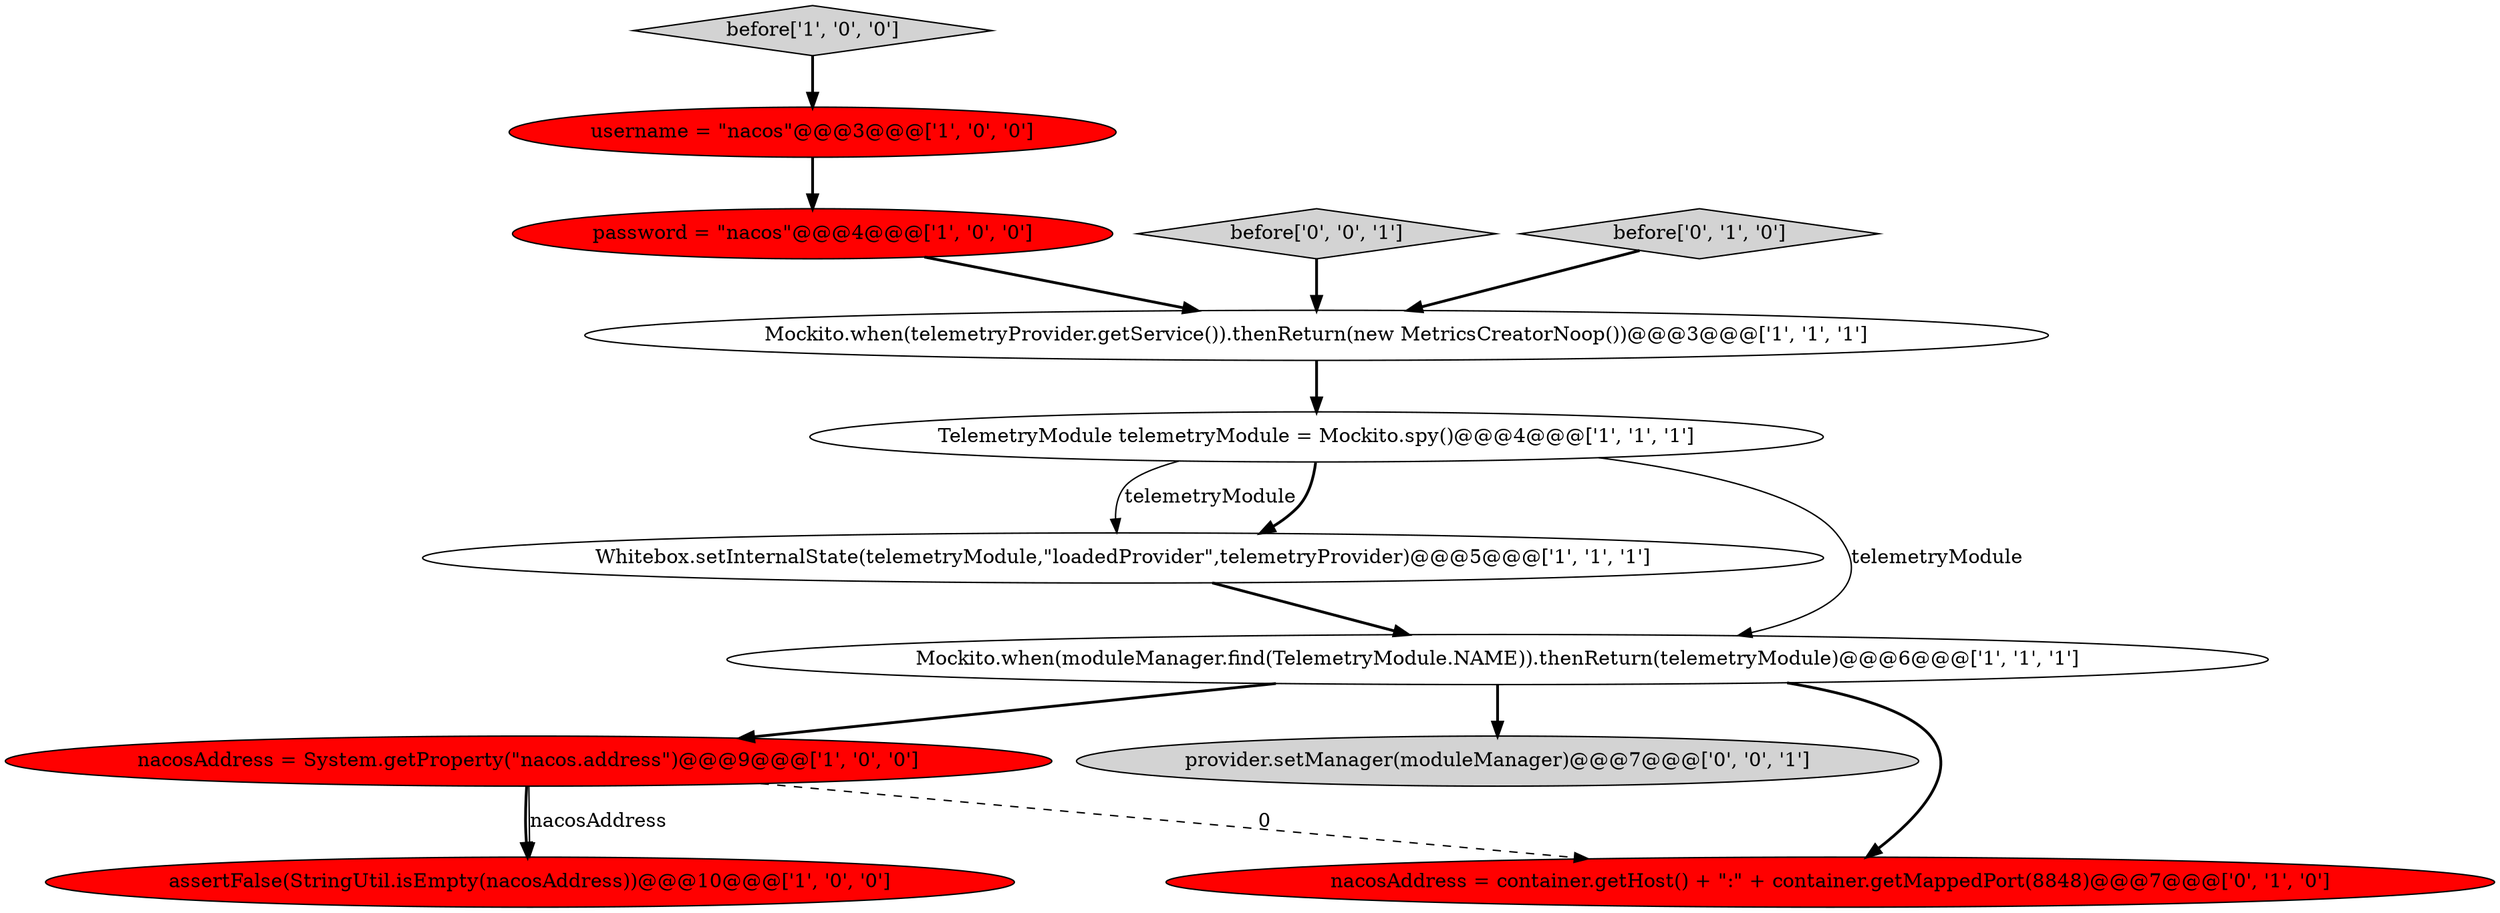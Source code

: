 digraph {
7 [style = filled, label = "Whitebox.setInternalState(telemetryModule,\"loadedProvider\",telemetryProvider)@@@5@@@['1', '1', '1']", fillcolor = white, shape = ellipse image = "AAA0AAABBB1BBB"];
4 [style = filled, label = "nacosAddress = System.getProperty(\"nacos.address\")@@@9@@@['1', '0', '0']", fillcolor = red, shape = ellipse image = "AAA1AAABBB1BBB"];
12 [style = filled, label = "provider.setManager(moduleManager)@@@7@@@['0', '0', '1']", fillcolor = lightgray, shape = ellipse image = "AAA0AAABBB3BBB"];
2 [style = filled, label = "assertFalse(StringUtil.isEmpty(nacosAddress))@@@10@@@['1', '0', '0']", fillcolor = red, shape = ellipse image = "AAA1AAABBB1BBB"];
6 [style = filled, label = "Mockito.when(telemetryProvider.getService()).thenReturn(new MetricsCreatorNoop())@@@3@@@['1', '1', '1']", fillcolor = white, shape = ellipse image = "AAA0AAABBB1BBB"];
10 [style = filled, label = "nacosAddress = container.getHost() + \":\" + container.getMappedPort(8848)@@@7@@@['0', '1', '0']", fillcolor = red, shape = ellipse image = "AAA1AAABBB2BBB"];
1 [style = filled, label = "username = \"nacos\"@@@3@@@['1', '0', '0']", fillcolor = red, shape = ellipse image = "AAA1AAABBB1BBB"];
3 [style = filled, label = "before['1', '0', '0']", fillcolor = lightgray, shape = diamond image = "AAA0AAABBB1BBB"];
0 [style = filled, label = "password = \"nacos\"@@@4@@@['1', '0', '0']", fillcolor = red, shape = ellipse image = "AAA1AAABBB1BBB"];
11 [style = filled, label = "before['0', '0', '1']", fillcolor = lightgray, shape = diamond image = "AAA0AAABBB3BBB"];
5 [style = filled, label = "TelemetryModule telemetryModule = Mockito.spy()@@@4@@@['1', '1', '1']", fillcolor = white, shape = ellipse image = "AAA0AAABBB1BBB"];
9 [style = filled, label = "before['0', '1', '0']", fillcolor = lightgray, shape = diamond image = "AAA0AAABBB2BBB"];
8 [style = filled, label = "Mockito.when(moduleManager.find(TelemetryModule.NAME)).thenReturn(telemetryModule)@@@6@@@['1', '1', '1']", fillcolor = white, shape = ellipse image = "AAA0AAABBB1BBB"];
5->7 [style = solid, label="telemetryModule"];
5->7 [style = bold, label=""];
8->10 [style = bold, label=""];
6->5 [style = bold, label=""];
11->6 [style = bold, label=""];
5->8 [style = solid, label="telemetryModule"];
1->0 [style = bold, label=""];
8->4 [style = bold, label=""];
4->2 [style = bold, label=""];
4->10 [style = dashed, label="0"];
3->1 [style = bold, label=""];
7->8 [style = bold, label=""];
0->6 [style = bold, label=""];
4->2 [style = solid, label="nacosAddress"];
8->12 [style = bold, label=""];
9->6 [style = bold, label=""];
}
